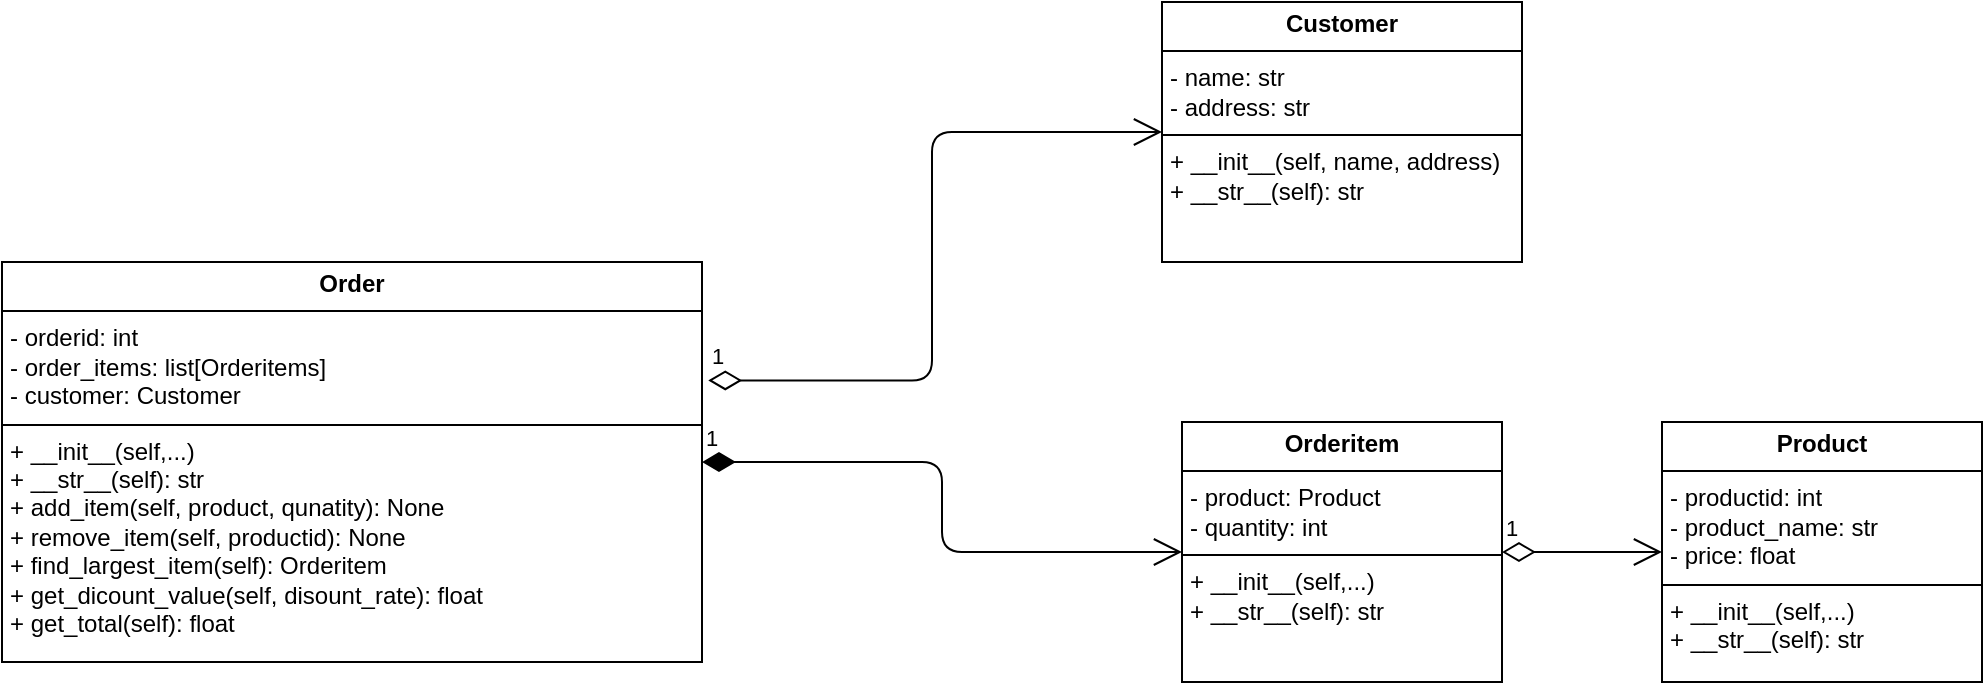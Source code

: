 <mxfile>
    <diagram id="9M-lA668DgHkaYNUifPz" name="Page-1">
        <mxGraphModel dx="1477" dy="628" grid="1" gridSize="10" guides="1" tooltips="1" connect="1" arrows="1" fold="1" page="0" pageScale="1" pageWidth="850" pageHeight="1100" math="0" shadow="0">
            <root>
                <mxCell id="0"/>
                <mxCell id="1" parent="0"/>
                <mxCell id="2" value="&lt;p style=&quot;margin:0px;margin-top:4px;text-align:center;&quot;&gt;&lt;b&gt;Product&lt;/b&gt;&lt;/p&gt;&lt;hr size=&quot;1&quot; style=&quot;border-style:solid;&quot;&gt;&lt;p style=&quot;margin:0px;margin-left:4px;&quot;&gt;- productid: int&lt;/p&gt;&lt;p style=&quot;margin:0px;margin-left:4px;&quot;&gt;- product_name: str&lt;/p&gt;&lt;p style=&quot;margin:0px;margin-left:4px;&quot;&gt;- price: float&lt;/p&gt;&lt;hr size=&quot;1&quot; style=&quot;border-style:solid;&quot;&gt;&lt;p style=&quot;margin:0px;margin-left:4px;&quot;&gt;+ __init__(self,...)&lt;/p&gt;&lt;p style=&quot;margin:0px;margin-left:4px;&quot;&gt;+ __str__(self): str&lt;/p&gt;&lt;p style=&quot;margin:0px;margin-left:4px;&quot;&gt;&lt;br&gt;&lt;/p&gt;&lt;p style=&quot;margin:0px;margin-left:4px;&quot;&gt;&lt;br&gt;&lt;/p&gt;" style="verticalAlign=top;align=left;overflow=fill;html=1;whiteSpace=wrap;" vertex="1" parent="1">
                    <mxGeometry x="420" y="360" width="160" height="130" as="geometry"/>
                </mxCell>
                <mxCell id="6" value="&lt;p style=&quot;margin:0px;margin-top:4px;text-align:center;&quot;&gt;&lt;b&gt;Orderitem&lt;/b&gt;&lt;/p&gt;&lt;hr size=&quot;1&quot; style=&quot;border-style:solid;&quot;&gt;&lt;p style=&quot;margin:0px;margin-left:4px;&quot;&gt;- product: Product&lt;/p&gt;&lt;p style=&quot;margin:0px;margin-left:4px;&quot;&gt;- quantity: int&lt;br&gt;&lt;/p&gt;&lt;hr size=&quot;1&quot; style=&quot;border-style:solid;&quot;&gt;&lt;p style=&quot;margin:0px;margin-left:4px;&quot;&gt;+ __init__(self,...)&lt;/p&gt;&lt;p style=&quot;margin:0px;margin-left:4px;&quot;&gt;+ __str__(self): str&lt;/p&gt;&lt;p style=&quot;margin:0px;margin-left:4px;&quot;&gt;&lt;br&gt;&lt;/p&gt;&lt;p style=&quot;margin:0px;margin-left:4px;&quot;&gt;&lt;br&gt;&lt;/p&gt;" style="verticalAlign=top;align=left;overflow=fill;html=1;whiteSpace=wrap;" vertex="1" parent="1">
                    <mxGeometry x="180" y="360" width="160" height="130" as="geometry"/>
                </mxCell>
                <mxCell id="10" value="1" style="endArrow=open;html=1;endSize=12;startArrow=diamondThin;startSize=14;startFill=0;edgeStyle=orthogonalEdgeStyle;align=left;verticalAlign=bottom;" edge="1" parent="1" source="6" target="2">
                    <mxGeometry x="-1" y="3" relative="1" as="geometry">
                        <mxPoint x="280" y="390" as="sourcePoint"/>
                        <mxPoint x="440" y="390" as="targetPoint"/>
                    </mxGeometry>
                </mxCell>
                <mxCell id="11" value="&lt;p style=&quot;margin:0px;margin-top:4px;text-align:center;&quot;&gt;&lt;b&gt;Customer&lt;/b&gt;&lt;/p&gt;&lt;hr size=&quot;1&quot; style=&quot;border-style:solid;&quot;&gt;&lt;p style=&quot;margin:0px;margin-left:4px;&quot;&gt;- name: str&lt;/p&gt;&lt;p style=&quot;margin:0px;margin-left:4px;&quot;&gt;- address: str&lt;br&gt;&lt;/p&gt;&lt;hr size=&quot;1&quot; style=&quot;border-style:solid;&quot;&gt;&lt;p style=&quot;margin:0px;margin-left:4px;&quot;&gt;+ __init__(self, name, address)&lt;/p&gt;&lt;p style=&quot;margin:0px;margin-left:4px;&quot;&gt;+ __str__(self): str&lt;/p&gt;&lt;p style=&quot;margin:0px;margin-left:4px;&quot;&gt;&lt;br&gt;&lt;/p&gt;&lt;p style=&quot;margin:0px;margin-left:4px;&quot;&gt;&lt;br&gt;&lt;/p&gt;" style="verticalAlign=top;align=left;overflow=fill;html=1;whiteSpace=wrap;" vertex="1" parent="1">
                    <mxGeometry x="170" y="150" width="180" height="130" as="geometry"/>
                </mxCell>
                <mxCell id="15" value="&lt;p style=&quot;margin:0px;margin-top:4px;text-align:center;&quot;&gt;&lt;b&gt;Order&lt;/b&gt;&lt;/p&gt;&lt;hr size=&quot;1&quot; style=&quot;border-style:solid;&quot;&gt;&lt;p style=&quot;margin:0px;margin-left:4px;&quot;&gt;- orderid: int&lt;/p&gt;&lt;p style=&quot;margin:0px;margin-left:4px;&quot;&gt;- order_items: list[Orderitems]&lt;br&gt;&lt;/p&gt;&lt;p style=&quot;margin:0px;margin-left:4px;&quot;&gt;- customer: Customer&lt;/p&gt;&lt;hr size=&quot;1&quot; style=&quot;border-style:solid;&quot;&gt;&lt;p style=&quot;margin:0px;margin-left:4px;&quot;&gt;+ __init__(self,...)&lt;/p&gt;&lt;p style=&quot;margin:0px;margin-left:4px;&quot;&gt;+ __str__(self): str&lt;/p&gt;&lt;p style=&quot;margin:0px;margin-left:4px;&quot;&gt;+ add_item(self, product, qunatity): None&lt;/p&gt;&lt;p style=&quot;margin:0px;margin-left:4px;&quot;&gt;+ remove_item(self, productid): None&lt;/p&gt;&lt;p style=&quot;margin:0px;margin-left:4px;&quot;&gt;+ find_largest_item(self): Orderitem&lt;/p&gt;&lt;p style=&quot;margin:0px;margin-left:4px;&quot;&gt;+ get_dicount_value(self, disount_rate): float&lt;/p&gt;&lt;p style=&quot;margin:0px;margin-left:4px;&quot;&gt;+ get_total(self): float&lt;/p&gt;&lt;p style=&quot;margin:0px;margin-left:4px;&quot;&gt;&lt;br&gt;&lt;/p&gt;" style="verticalAlign=top;align=left;overflow=fill;html=1;whiteSpace=wrap;" vertex="1" parent="1">
                    <mxGeometry x="-410" y="280" width="350" height="200" as="geometry"/>
                </mxCell>
                <mxCell id="17" value="1" style="endArrow=open;html=1;endSize=12;startArrow=diamondThin;startSize=14;startFill=1;edgeStyle=orthogonalEdgeStyle;align=left;verticalAlign=bottom;" edge="1" parent="1" source="15" target="6">
                    <mxGeometry x="-1" y="3" relative="1" as="geometry">
                        <mxPoint y="360" as="sourcePoint"/>
                        <mxPoint x="160" y="360" as="targetPoint"/>
                    </mxGeometry>
                </mxCell>
                <mxCell id="19" value="1" style="endArrow=open;html=1;endSize=12;startArrow=diamondThin;startSize=14;startFill=0;edgeStyle=orthogonalEdgeStyle;align=left;verticalAlign=bottom;exitX=1.009;exitY=0.296;exitDx=0;exitDy=0;exitPerimeter=0;" edge="1" parent="1" source="15" target="11">
                    <mxGeometry x="-1" y="3" relative="1" as="geometry">
                        <mxPoint x="-70" y="314.95" as="sourcePoint"/>
                        <mxPoint x="160" y="149.998" as="targetPoint"/>
                    </mxGeometry>
                </mxCell>
            </root>
        </mxGraphModel>
    </diagram>
</mxfile>